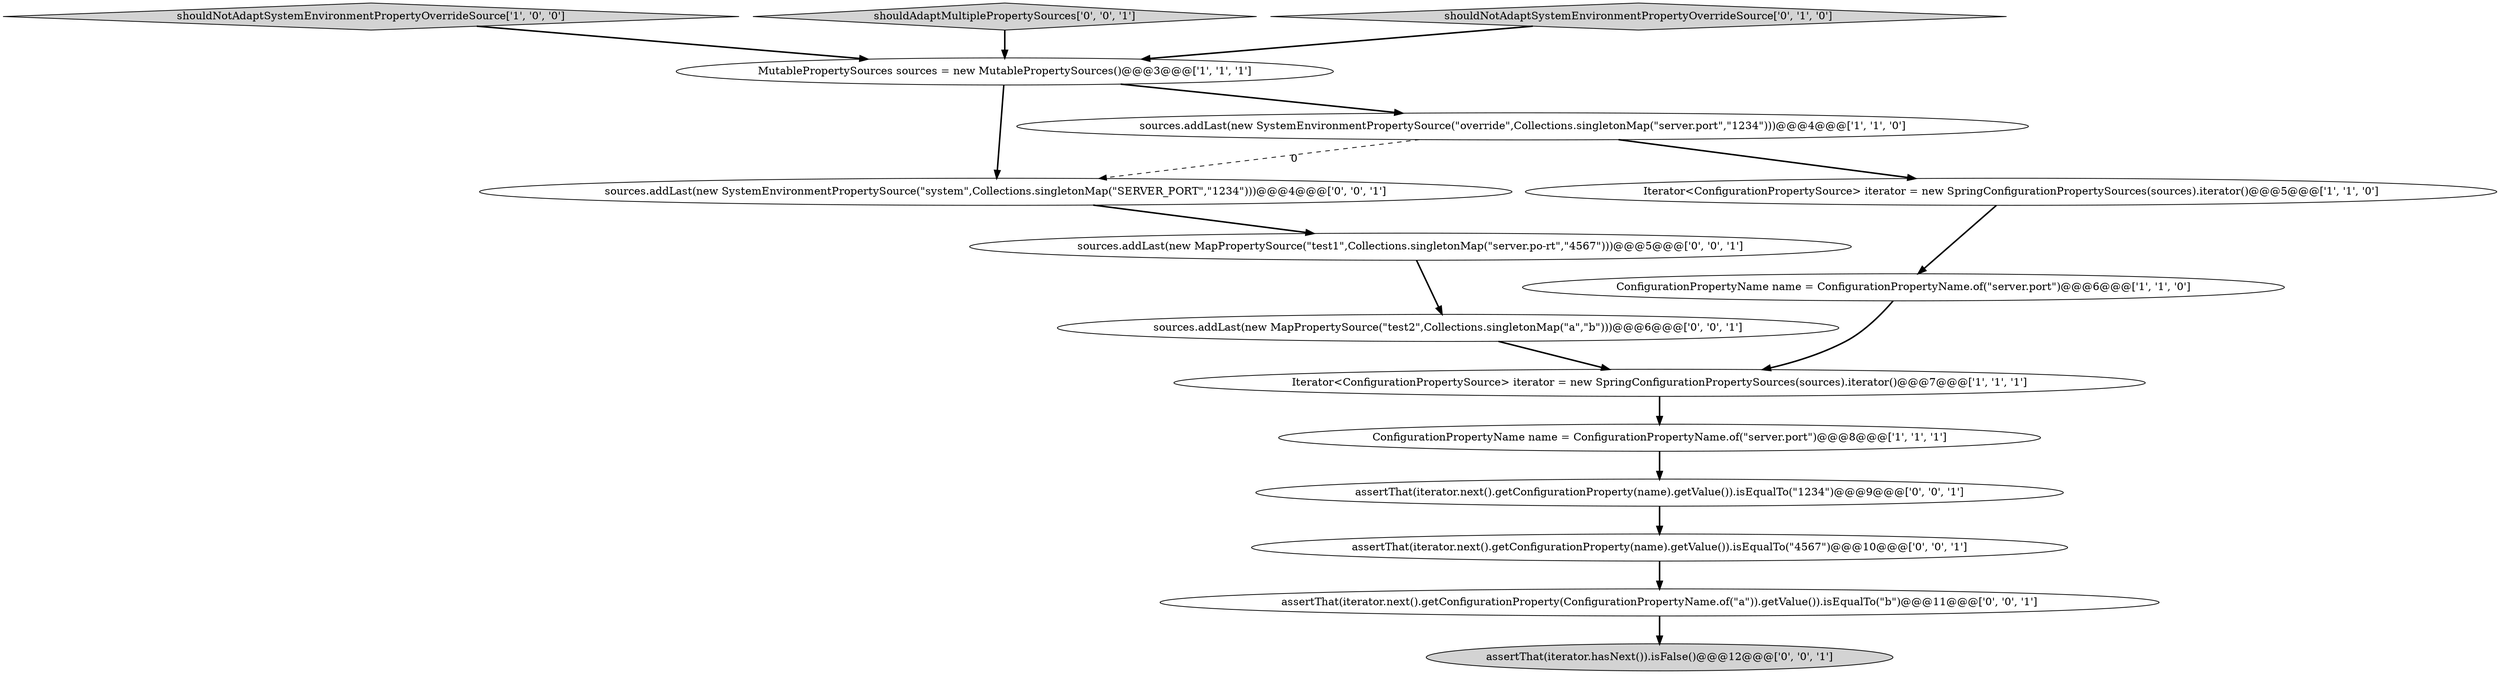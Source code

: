 digraph {
14 [style = filled, label = "assertThat(iterator.next().getConfigurationProperty(name).getValue()).isEqualTo(\"1234\")@@@9@@@['0', '0', '1']", fillcolor = white, shape = ellipse image = "AAA0AAABBB3BBB"];
6 [style = filled, label = "shouldNotAdaptSystemEnvironmentPropertyOverrideSource['1', '0', '0']", fillcolor = lightgray, shape = diamond image = "AAA0AAABBB1BBB"];
8 [style = filled, label = "shouldAdaptMultiplePropertySources['0', '0', '1']", fillcolor = lightgray, shape = diamond image = "AAA0AAABBB3BBB"];
9 [style = filled, label = "sources.addLast(new MapPropertySource(\"test2\",Collections.singletonMap(\"a\",\"b\")))@@@6@@@['0', '0', '1']", fillcolor = white, shape = ellipse image = "AAA0AAABBB3BBB"];
10 [style = filled, label = "assertThat(iterator.hasNext()).isFalse()@@@12@@@['0', '0', '1']", fillcolor = lightgray, shape = ellipse image = "AAA0AAABBB3BBB"];
1 [style = filled, label = "Iterator<ConfigurationPropertySource> iterator = new SpringConfigurationPropertySources(sources).iterator()@@@5@@@['1', '1', '0']", fillcolor = white, shape = ellipse image = "AAA0AAABBB1BBB"];
11 [style = filled, label = "sources.addLast(new SystemEnvironmentPropertySource(\"system\",Collections.singletonMap(\"SERVER_PORT\",\"1234\")))@@@4@@@['0', '0', '1']", fillcolor = white, shape = ellipse image = "AAA0AAABBB3BBB"];
4 [style = filled, label = "ConfigurationPropertyName name = ConfigurationPropertyName.of(\"server.port\")@@@8@@@['1', '1', '1']", fillcolor = white, shape = ellipse image = "AAA0AAABBB1BBB"];
5 [style = filled, label = "sources.addLast(new SystemEnvironmentPropertySource(\"override\",Collections.singletonMap(\"server.port\",\"1234\")))@@@4@@@['1', '1', '0']", fillcolor = white, shape = ellipse image = "AAA0AAABBB1BBB"];
12 [style = filled, label = "sources.addLast(new MapPropertySource(\"test1\",Collections.singletonMap(\"server.po-rt\",\"4567\")))@@@5@@@['0', '0', '1']", fillcolor = white, shape = ellipse image = "AAA0AAABBB3BBB"];
15 [style = filled, label = "assertThat(iterator.next().getConfigurationProperty(name).getValue()).isEqualTo(\"4567\")@@@10@@@['0', '0', '1']", fillcolor = white, shape = ellipse image = "AAA0AAABBB3BBB"];
7 [style = filled, label = "shouldNotAdaptSystemEnvironmentPropertyOverrideSource['0', '1', '0']", fillcolor = lightgray, shape = diamond image = "AAA0AAABBB2BBB"];
0 [style = filled, label = "MutablePropertySources sources = new MutablePropertySources()@@@3@@@['1', '1', '1']", fillcolor = white, shape = ellipse image = "AAA0AAABBB1BBB"];
13 [style = filled, label = "assertThat(iterator.next().getConfigurationProperty(ConfigurationPropertyName.of(\"a\")).getValue()).isEqualTo(\"b\")@@@11@@@['0', '0', '1']", fillcolor = white, shape = ellipse image = "AAA0AAABBB3BBB"];
3 [style = filled, label = "Iterator<ConfigurationPropertySource> iterator = new SpringConfigurationPropertySources(sources).iterator()@@@7@@@['1', '1', '1']", fillcolor = white, shape = ellipse image = "AAA0AAABBB1BBB"];
2 [style = filled, label = "ConfigurationPropertyName name = ConfigurationPropertyName.of(\"server.port\")@@@6@@@['1', '1', '0']", fillcolor = white, shape = ellipse image = "AAA0AAABBB1BBB"];
8->0 [style = bold, label=""];
9->3 [style = bold, label=""];
13->10 [style = bold, label=""];
5->1 [style = bold, label=""];
0->11 [style = bold, label=""];
14->15 [style = bold, label=""];
1->2 [style = bold, label=""];
7->0 [style = bold, label=""];
6->0 [style = bold, label=""];
11->12 [style = bold, label=""];
4->14 [style = bold, label=""];
15->13 [style = bold, label=""];
5->11 [style = dashed, label="0"];
12->9 [style = bold, label=""];
3->4 [style = bold, label=""];
2->3 [style = bold, label=""];
0->5 [style = bold, label=""];
}
